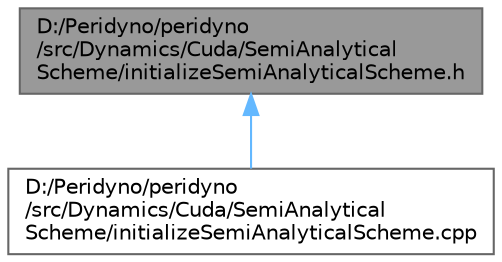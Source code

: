 digraph "D:/Peridyno/peridyno/src/Dynamics/Cuda/SemiAnalyticalScheme/initializeSemiAnalyticalScheme.h"
{
 // LATEX_PDF_SIZE
  bgcolor="transparent";
  edge [fontname=Helvetica,fontsize=10,labelfontname=Helvetica,labelfontsize=10];
  node [fontname=Helvetica,fontsize=10,shape=box,height=0.2,width=0.4];
  Node1 [id="Node000001",label="D:/Peridyno/peridyno\l/src/Dynamics/Cuda/SemiAnalytical\lScheme/initializeSemiAnalyticalScheme.h",height=0.2,width=0.4,color="gray40", fillcolor="grey60", style="filled", fontcolor="black",tooltip=" "];
  Node1 -> Node2 [id="edge1_Node000001_Node000002",dir="back",color="steelblue1",style="solid",tooltip=" "];
  Node2 [id="Node000002",label="D:/Peridyno/peridyno\l/src/Dynamics/Cuda/SemiAnalytical\lScheme/initializeSemiAnalyticalScheme.cpp",height=0.2,width=0.4,color="grey40", fillcolor="white", style="filled",URL="$initialize_semi_analytical_scheme_8cpp.html",tooltip=" "];
}
